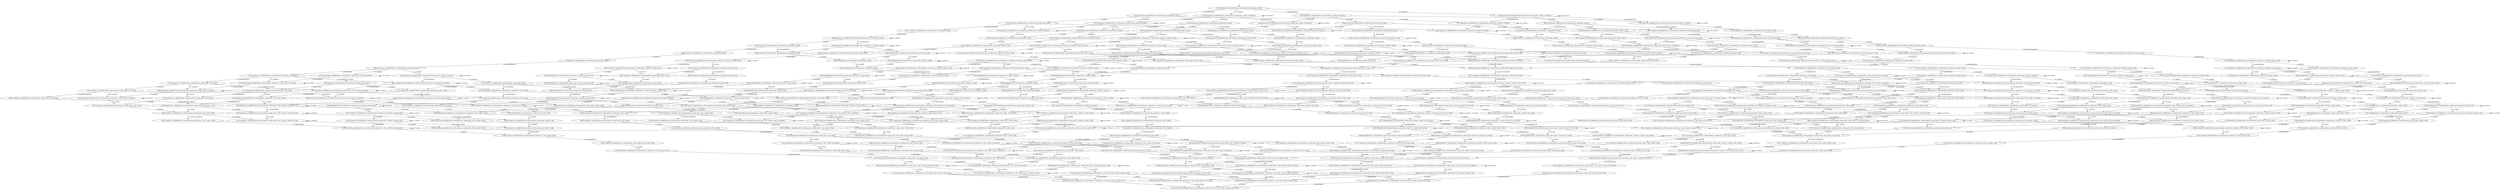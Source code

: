 digraph system {
_12288[label="", shape=none ];
_12288->12288;
20311 [label= "20311 [counter.un, doubleEcriture, ecritureLecture, mutex.used, surete, w.used, w1.fin, w2.fin]"];
17239 [label= "17239 [counter.un, doubleEcriture, ecritureLecture, mutex.used, w.used, w1.fin]"];
19543 [label= "19543 [counter.un, doubleEcriture, ecritureLecture, mutex.used, w.used, w2.fin]"];
16471 [label= "16471 [counter.un, doubleEcriture, ecritureLecture, mutex.used, w.used]"];
3991 [label= "3991 [counter.zero, doubleEcriture, ecritureLecture, mutex.used, r2.fin, surete, w.used, w1.fin, w2.fin]"];
919 [label= "919 [counter.zero, doubleEcriture, ecritureLecture, mutex.used, r2.fin, w.used, w1.fin]"];
3223 [label= "3223 [counter.zero, doubleEcriture, ecritureLecture, mutex.used, r2.fin, w.used, w2.fin]"];
151 [label= "151 [counter.zero, doubleEcriture, ecritureLecture, mutex.used, r2.fin, w.used]"];
20295 [label= "20295 [counter.un, doubleEcriture, ecritureLecture, mutex.used, r2.lecture, w.used, w1.fin, w2.fin]"];
17223 [label= "17223 [counter.un, doubleEcriture, ecritureLecture, mutex.used, r2.lecture, w.used, w1.fin]"];
19527 [label= "19527 [counter.un, doubleEcriture, ecritureLecture, mutex.used, r2.lecture, w.used, w2.fin]"];
16455 [label= "16455 [counter.un, doubleEcriture, ecritureLecture, mutex.used, r2.lecture, w.used]"];
3847 [label= "3847 [counter.zero, doubleEcriture, ecritureLecture, mutex.used, w.used, w1.fin, w2.fin]"];
775 [label= "775 [counter.zero, doubleEcriture, ecritureLecture, mutex.used, w.used, w1.fin]"];
3079 [label= "3079 [counter.zero, doubleEcriture, ecritureLecture, mutex.used, w.used, w2.fin]"];
7 [label= "7 [counter.zero, doubleEcriture, ecritureLecture, mutex.used, w.used]"];
36691 [label= "36691 [doubleEcriture, ecritureLecture, mutex.used, w.used, w1.fin, w2.fin]"];
33619 [label= "33619 [doubleEcriture, ecritureLecture, mutex.used, w.used, w1.fin]"];
35923 [label= "35923 [doubleEcriture, ecritureLecture, mutex.used, w.used, w2.fin]"];
32851 [label= "32851 [doubleEcriture, ecritureLecture, mutex.used, w.used]"];
20371 [label= "20371 [counter.un, doubleEcriture, ecritureLecture, mutex.used, r2.fin, w.used, w1.fin, w2.fin]"];
17299 [label= "17299 [counter.un, doubleEcriture, ecritureLecture, mutex.used, r2.fin, w.used, w1.fin]"];
19603 [label= "19603 [counter.un, doubleEcriture, ecritureLecture, mutex.used, r2.fin, w.used, w2.fin]"];
16531 [label= "16531 [counter.un, doubleEcriture, ecritureLecture, mutex.used, r2.fin, w.used]"];
36675 [label= "36675 [doubleEcriture, ecritureLecture, mutex.used, r2.lecture, w.used, w1.fin, w2.fin]"];
33603 [label= "33603 [doubleEcriture, ecritureLecture, mutex.used, r2.lecture, w.used, w1.fin]"];
35907 [label= "35907 [doubleEcriture, ecritureLecture, mutex.used, r2.lecture, w.used, w2.fin]"];
32835 [label= "32835 [doubleEcriture, ecritureLecture, mutex.used, r2.lecture, w.used]"];
20227 [label= "20227 [counter.un, doubleEcriture, ecritureLecture, mutex.used, w.used, w1.fin, w2.fin]"];
17155 [label= "17155 [counter.un, doubleEcriture, ecritureLecture, mutex.used, w.used, w1.fin]"];
19459 [label= "19459 [counter.un, doubleEcriture, ecritureLecture, mutex.used, w.used, w2.fin]"];
16387 [label= "16387 [counter.un, doubleEcriture, ecritureLecture, mutex.used, w.used]"];
20341 [label= "20341 [counter.un, doubleEcriture, ecritureLecture, mutex.used, surete, w.used, w1.fin, w2.fin]"];
17269 [label= "17269 [counter.un, doubleEcriture, ecritureLecture, mutex.used, w.used, w1.fin]"];
19573 [label= "19573 [counter.un, doubleEcriture, ecritureLecture, mutex.used, w.used, w2.fin]"];
16501 [label= "16501 [counter.un, doubleEcriture, ecritureLecture, mutex.used, w.used]"];
36661 [label= "36661 [doubleEcriture, ecritureLecture, mutex.used, w.used, w1.fin, w2.fin]"];
33589 [label= "33589 [doubleEcriture, ecritureLecture, mutex.used, w.used, w1.fin]"];
35893 [label= "35893 [doubleEcriture, ecritureLecture, mutex.used, w.used, w2.fin]"];
32821 [label= "32821 [doubleEcriture, ecritureLecture, mutex.used, w.used]"];
40789 [label= "40789 [doubleEcriture, ecritureLecture, mutex.free, surete, w.used, w1.fin, w2.fin]"];
37717 [label= "37717 [doubleEcriture, ecritureLecture, mutex.free, w.used, w1.fin]"];
40021 [label= "40021 [doubleEcriture, ecritureLecture, mutex.free, w.used, w2.fin]"];
36949 [label= "36949 [doubleEcriture, ecritureLecture, mutex.free, w.used]"];
24469 [label= "24469 [counter.un, doubleEcriture, ecritureLecture, mutex.free, r2.fin, surete, w.used, w1.fin, w2.fin]"];
21397 [label= "21397 [counter.un, doubleEcriture, ecritureLecture, mutex.free, r2.fin, w.used, w1.fin]"];
23701 [label= "23701 [counter.un, doubleEcriture, ecritureLecture, mutex.free, r2.fin, w.used, w2.fin]"];
20629 [label= "20629 [counter.un, doubleEcriture, ecritureLecture, mutex.free, r2.fin, w.used]"];
20245 [label= "20245 [counter.un, doubleEcriture, ecritureLecture, mutex.used, w.used, w1.fin, w2.fin]"];
17173 [label= "17173 [counter.un, doubleEcriture, ecritureLecture, mutex.used, w.used, w1.fin]"];
19477 [label= "19477 [counter.un, doubleEcriture, ecritureLecture, mutex.used, w.used, w2.fin]"];
16405 [label= "16405 [counter.un, doubleEcriture, ecritureLecture, mutex.used, w.used]"];
36709 [label= "36709 [doubleEcriture, ecritureLecture, mutex.used, surete, w.used, w1.fin, w2.fin]"];
33637 [label= "33637 [doubleEcriture, ecritureLecture, mutex.used, w.used, w1.fin]"];
35941 [label= "35941 [doubleEcriture, ecritureLecture, mutex.used, w.used, w2.fin]"];
32869 [label= "32869 [doubleEcriture, ecritureLecture, mutex.used, w.used]"];
36645 [label= "36645 [doubleEcriture, ecritureLecture, mutex.used, w.used, w1.fin, w2.fin]"];
33573 [label= "33573 [doubleEcriture, ecritureLecture, mutex.used, w.used, w1.fin]"];
35877 [label= "35877 [doubleEcriture, ecritureLecture, mutex.used, w.used, w2.fin]"];
32805 [label= "32805 [doubleEcriture, ecritureLecture, mutex.used, w.used]"];
40773 [label= "40773 [doubleEcriture, ecritureLecture, mutex.free, r2.lecture, w.used, w1.fin, w2.fin]"];
37701 [label= "37701 [doubleEcriture, ecritureLecture, mutex.free, r2.lecture, w.used, w1.fin]"];
40005 [label= "40005 [doubleEcriture, ecritureLecture, mutex.free, r2.lecture, w.used, w2.fin]"];
36933 [label= "36933 [doubleEcriture, ecritureLecture, mutex.free, r2.lecture, w.used]"];
20357 [label= "20357 [counter.un, doubleEcriture, ecritureLecture, mutex.used, surete, w.used, w1.fin, w2.fin]"];
17285 [label= "17285 [counter.un, doubleEcriture, ecritureLecture, mutex.used, w.used, w1.fin]"];
19589 [label= "19589 [counter.un, doubleEcriture, ecritureLecture, mutex.used, w.used, w2.fin]"];
16517 [label= "16517 [counter.un, doubleEcriture, ecritureLecture, mutex.used, w.used]"];
24325 [label= "24325 [counter.un, doubleEcriture, ecritureLecture, mutex.free, w.used, w1.fin, w2.fin]"];
21253 [label= "21253 [counter.un, doubleEcriture, ecritureLecture, mutex.free, w.used, w1.fin]"];
23557 [label= "23557 [counter.un, doubleEcriture, ecritureLecture, mutex.free, w.used, w2.fin]"];
20485 [label= "20485 [counter.un, doubleEcriture, ecritureLecture, mutex.free, w.used]"];
3961 [label= "3961 [counter.zero, doubleEcriture, ecritureLecture, mutex.used, r1.fin, surete, w.used, w1.fin, w2.fin]"];
889 [label= "889 [counter.zero, doubleEcriture, ecritureLecture, mutex.used, r1.fin, w.used, w1.fin]"];
3193 [label= "3193 [counter.zero, doubleEcriture, ecritureLecture, mutex.used, r1.fin, w.used, w2.fin]"];
121 [label= "121 [counter.zero, doubleEcriture, ecritureLecture, mutex.used, r1.fin, w.used]"];
20281 [label= "20281 [counter.un, doubleEcriture, ecritureLecture, mutex.used, r1.fin, w.used, w1.fin, w2.fin]"];
17209 [label= "17209 [counter.un, doubleEcriture, ecritureLecture, mutex.used, r1.fin, w.used, w1.fin]"];
19513 [label= "19513 [counter.un, doubleEcriture, ecritureLecture, mutex.used, r1.fin, w.used, w2.fin]"];
16441 [label= "16441 [counter.un, doubleEcriture, ecritureLecture, mutex.used, r1.fin, w.used]"];
24409 [label= "24409 [counter.un, doubleEcriture, ecritureLecture, mutex.free, r1.fin, surete, w.used, w1.fin, w2.fin]"];
21337 [label= "21337 [counter.un, doubleEcriture, ecritureLecture, mutex.free, r1.fin, w.used, w1.fin]"];
23641 [label= "23641 [counter.un, doubleEcriture, ecritureLecture, mutex.free, r1.fin, w.used, w2.fin]"];
20569 [label= "20569 [counter.un, doubleEcriture, ecritureLecture, mutex.free, r1.fin, w.used]"];
16281 [label= "16281 [counter.zero, doubleEcriture, ecritureLecture, mutex.free, r1.fin, r2.fin, surete, w.free, w1.fin, w2.fin]"];
6041 [label= "6041 [counter.zero, doubleEcriture, ecritureLecture, mutex.free, r1.fin, r2.fin, w.used, w1.fin, w2.ecriture]"];
7065 [label= "7065 [counter.zero, doubleEcriture, ecritureLecture, mutex.free, r1.fin, r2.fin, surete, w.used, w1.fin]"];
13209 [label= "13209 [counter.zero, doubleEcriture, ecritureLecture, mutex.free, r1.fin, r2.fin, w.free, w1.fin]"];
7577 [label= "7577 [counter.zero, doubleEcriture, ecritureLecture, mutex.free, r1.fin, r2.fin, w.used, w1.ecriture, w2.fin]"];
4505 [label= "4505 [counter.zero, doubleEcriture, ecritureLecture, mutex.free, r1.fin, r2.fin, w.used, w1.ecriture]"];
7833 [label= "7833 [counter.zero, doubleEcriture, ecritureLecture, mutex.free, r1.fin, r2.fin, surete, w.used, w2.fin]"];
4761 [label= "4761 [counter.zero, doubleEcriture, ecritureLecture, mutex.free, r1.fin, r2.fin, w.used]"];
15513 [label= "15513 [counter.zero, doubleEcriture, ecritureLecture, mutex.free, r1.fin, r2.fin, w.free, w2.fin]"];
5273 [label= "5273 [counter.zero, doubleEcriture, ecritureLecture, mutex.free, r1.fin, r2.fin, w.used, w2.ecriture]"];
6297 [label= "6297 [counter.zero, doubleEcriture, ecritureLecture, mutex.free, r1.fin, r2.fin, w.used]"];
12441 [label= "12441 [counter.zero, doubleEcriture, ecritureLecture, mutex.free, r1.fin, r2.fin, w.free]"];
12057 [label= "12057 [counter.zero, doubleEcriture, ecritureLecture, mutex.used, r1.fin, w.free, w1.fin, w2.fin]"];
1817 [label= "1817 [counter.zero, doubleEcriture, ecritureLecture, mutex.used, r1.fin, w.used, w1.fin, w2.ecriture]"];
2841 [label= "2841 [counter.zero, doubleEcriture, ecritureLecture, mutex.used, r1.fin, w.used, w1.fin]"];
8985 [label= "8985 [counter.zero, doubleEcriture, ecritureLecture, mutex.used, r1.fin, w.free, w1.fin]"];
3353 [label= "3353 [counter.zero, doubleEcriture, ecritureLecture, mutex.used, r1.fin, w.used, w1.ecriture, w2.fin]"];
281 [label= "281 [counter.zero, doubleEcriture, ecritureLecture, mutex.used, r1.fin, w.used, w1.ecriture]"];
3609 [label= "3609 [counter.zero, doubleEcriture, ecritureLecture, mutex.used, r1.fin, w.used, w2.fin]"];
537 [label= "537 [counter.zero, doubleEcriture, ecritureLecture, mutex.used, r1.fin, w.used]"];
11289 [label= "11289 [counter.zero, doubleEcriture, ecritureLecture, mutex.used, r1.fin, w.free, w2.fin]"];
1049 [label= "1049 [counter.zero, doubleEcriture, ecritureLecture, mutex.used, r1.fin, w.used, w2.ecriture]"];
2073 [label= "2073 [counter.zero, doubleEcriture, ecritureLecture, mutex.used, r1.fin, w.used]"];
8217 [label= "8217 [counter.zero, doubleEcriture, ecritureLecture, mutex.used, r1.fin, w.free]"];
20329 [label= "20329 [counter.un, doubleEcriture, ecritureLecture, mutex.used, r1.fin, surete, w.used, w1.fin, w2.fin]"];
17257 [label= "17257 [counter.un, doubleEcriture, ecritureLecture, mutex.used, r1.fin, w.used, w1.fin]"];
19561 [label= "19561 [counter.un, doubleEcriture, ecritureLecture, mutex.used, r1.fin, w.used, w2.fin]"];
16489 [label= "16489 [counter.un, doubleEcriture, ecritureLecture, mutex.used, r1.fin, w.used]"];
28457 [label= "28457 [counter.un, doubleEcriture, ecritureLecture, mutex.used, r1.fin, w.free, w1.fin, w2.fin]"];
18217 [label= "18217 [counter.un, doubleEcriture, ecritureLecture, mutex.used, r1.fin, w.used, w1.fin, w2.ecriture]"];
19241 [label= "19241 [counter.un, doubleEcriture, ecritureLecture, mutex.used, r1.fin, w.used, w1.fin]"];
25385 [label= "25385 [counter.un, doubleEcriture, ecritureLecture, mutex.used, r1.fin, w.free, w1.fin]"];
19753 [label= "19753 [counter.un, doubleEcriture, ecritureLecture, mutex.used, r1.fin, w.used, w1.ecriture, w2.fin]"];
16681 [label= "16681 [counter.un, doubleEcriture, ecritureLecture, mutex.used, r1.fin, w.used, w1.ecriture]"];
20009 [label= "20009 [counter.un, doubleEcriture, ecritureLecture, mutex.used, r1.fin, w.used, w2.fin]"];
16937 [label= "16937 [counter.un, doubleEcriture, ecritureLecture, mutex.used, r1.fin, w.used]"];
27689 [label= "27689 [counter.un, doubleEcriture, ecritureLecture, mutex.used, r1.fin, w.free, w2.fin]"];
17449 [label= "17449 [counter.un, doubleEcriture, ecritureLecture, mutex.used, r1.fin, w.used, w2.ecriture]"];
18473 [label= "18473 [counter.un, doubleEcriture, ecritureLecture, mutex.used, r1.fin, w.used]"];
24617 [label= "24617 [counter.un, doubleEcriture, ecritureLecture, mutex.used, r1.fin, w.free]"];
24393 [label= "24393 [counter.un, doubleEcriture, ecritureLecture, mutex.free, r1.fin, r2.lecture, w.used, w1.fin, w2.fin]"];
21321 [label= "21321 [counter.un, doubleEcriture, ecritureLecture, mutex.free, r1.fin, r2.lecture, w.used, w1.fin]"];
23625 [label= "23625 [counter.un, doubleEcriture, ecritureLecture, mutex.free, r1.fin, r2.lecture, w.used, w2.fin]"];
20553 [label= "20553 [counter.un, doubleEcriture, ecritureLecture, mutex.free, r1.fin, r2.lecture, w.used]"];
12169 [label= "12169 [counter.zero, doubleEcriture, ecritureLecture, mutex.used, r1.fin, surete, w.free, w1.fin, w2.fin]"];
1929 [label= "1929 [counter.zero, doubleEcriture, ecritureLecture, mutex.used, r1.fin, w.used, w1.fin, w2.ecriture]"];
2953 [label= "2953 [counter.zero, doubleEcriture, ecritureLecture, mutex.used, r1.fin, surete, w.used, w1.fin]"];
9097 [label= "9097 [counter.zero, doubleEcriture, ecritureLecture, mutex.used, r1.fin, w.free, w1.fin]"];
3465 [label= "3465 [counter.zero, doubleEcriture, ecritureLecture, mutex.used, r1.fin, w.used, w1.ecriture, w2.fin]"];
393 [label= "393 [counter.zero, doubleEcriture, ecritureLecture, mutex.used, r1.fin, w.used, w1.ecriture]"];
3721 [label= "3721 [counter.zero, doubleEcriture, ecritureLecture, mutex.used, r1.fin, surete, w.used, w2.fin]"];
649 [label= "649 [counter.zero, doubleEcriture, ecritureLecture, mutex.used, r1.fin, w.used]"];
11401 [label= "11401 [counter.zero, doubleEcriture, ecritureLecture, mutex.used, r1.fin, w.free, w2.fin]"];
1161 [label= "1161 [counter.zero, doubleEcriture, ecritureLecture, mutex.used, r1.fin, w.used, w2.ecriture]"];
2185 [label= "2185 [counter.zero, doubleEcriture, ecritureLecture, mutex.used, r1.fin, w.used]"];
8329 [label= "8329 [counter.zero, doubleEcriture, ecritureLecture, mutex.used, r1.fin, w.free]"];
16137 [label= "16137 [counter.zero, doubleEcriture, ecritureLecture, mutex.free, r1.fin, w.free, w1.fin, w2.fin]"];
5897 [label= "5897 [counter.zero, doubleEcriture, ecritureLecture, mutex.free, r1.fin, w.used, w1.fin, w2.ecriture]"];
6921 [label= "6921 [counter.zero, doubleEcriture, ecritureLecture, mutex.free, r1.fin, w.used, w1.fin]"];
13065 [label= "13065 [counter.zero, doubleEcriture, ecritureLecture, mutex.free, r1.fin, w.free, w1.fin]"];
7433 [label= "7433 [counter.zero, doubleEcriture, ecritureLecture, mutex.free, r1.fin, w.used, w1.ecriture, w2.fin]"];
4361 [label= "4361 [counter.zero, doubleEcriture, ecritureLecture, mutex.free, r1.fin, w.used, w1.ecriture]"];
7689 [label= "7689 [counter.zero, doubleEcriture, ecritureLecture, mutex.free, r1.fin, w.used, w2.fin]"];
4617 [label= "4617 [counter.zero, doubleEcriture, ecritureLecture, mutex.free, r1.fin, w.used]"];
15369 [label= "15369 [counter.zero, doubleEcriture, ecritureLecture, mutex.free, r1.fin, w.free, w2.fin]"];
5129 [label= "5129 [counter.zero, doubleEcriture, ecritureLecture, mutex.free, r1.fin, w.used, w2.ecriture]"];
6153 [label= "6153 [counter.zero, doubleEcriture, ecritureLecture, mutex.free, r1.fin, w.used]"];
12297 [label= "12297 [counter.zero, doubleEcriture, ecritureLecture, mutex.free, r1.fin, w.free]"];
20305 [label= "20305 [counter.un, doubleEcriture, ecritureLecture, mutex.used, w.used, w1.fin, w2.fin]"];
17233 [label= "17233 [counter.un, doubleEcriture, ecritureLecture, mutex.used, w.used, w1.fin]"];
19537 [label= "19537 [counter.un, doubleEcriture, ecritureLecture, mutex.used, w.used, w2.fin]"];
16465 [label= "16465 [counter.un, doubleEcriture, ecritureLecture, mutex.used, w.used]"];
12177 [label= "12177 [counter.zero, doubleEcriture, ecritureLecture, mutex.used, r2.fin, w.free, w1.fin, w2.fin]"];
1937 [label= "1937 [counter.zero, doubleEcriture, ecritureLecture, mutex.used, r2.fin, w.used, w1.fin, w2.ecriture]"];
2961 [label= "2961 [counter.zero, doubleEcriture, ecritureLecture, mutex.used, r2.fin, w.used, w1.fin]"];
9105 [label= "9105 [counter.zero, doubleEcriture, ecritureLecture, mutex.used, r2.fin, w.free, w1.fin]"];
3473 [label= "3473 [counter.zero, doubleEcriture, ecritureLecture, mutex.used, r2.fin, w.used, w1.ecriture, w2.fin]"];
401 [label= "401 [counter.zero, doubleEcriture, ecritureLecture, mutex.used, r2.fin, w.used, w1.ecriture]"];
3729 [label= "3729 [counter.zero, doubleEcriture, ecritureLecture, mutex.used, r2.fin, w.used, w2.fin]"];
657 [label= "657 [counter.zero, doubleEcriture, ecritureLecture, mutex.used, r2.fin, w.used]"];
11409 [label= "11409 [counter.zero, doubleEcriture, ecritureLecture, mutex.used, r2.fin, w.free, w2.fin]"];
1169 [label= "1169 [counter.zero, doubleEcriture, ecritureLecture, mutex.used, r2.fin, w.used, w2.ecriture]"];
2193 [label= "2193 [counter.zero, doubleEcriture, ecritureLecture, mutex.used, r2.fin, w.used]"];
8337 [label= "8337 [counter.zero, doubleEcriture, ecritureLecture, mutex.used, r2.fin, w.free]"];
20289 [label= "20289 [counter.un, doubleEcriture, ecritureLecture, mutex.used, r2.lecture, w.used, w1.fin, w2.fin]"];
17217 [label= "17217 [counter.un, doubleEcriture, ecritureLecture, mutex.used, r2.lecture, w.used, w1.fin]"];
19521 [label= "19521 [counter.un, doubleEcriture, ecritureLecture, mutex.used, r2.lecture, w.used, w2.fin]"];
16449 [label= "16449 [counter.un, doubleEcriture, ecritureLecture, mutex.used, r2.lecture, w.used]"];
12033 [label= "12033 [counter.zero, doubleEcriture, ecritureLecture, mutex.used, w.free, w1.fin, w2.fin]"];
1793 [label= "1793 [counter.zero, doubleEcriture, ecritureLecture, mutex.used, w.used, w1.fin, w2.ecriture]"];
2817 [label= "2817 [counter.zero, doubleEcriture, ecritureLecture, mutex.used, w.used, w1.fin]"];
8961 [label= "8961 [counter.zero, doubleEcriture, ecritureLecture, mutex.used, w.free, w1.fin]"];
3329 [label= "3329 [counter.zero, doubleEcriture, ecritureLecture, mutex.used, w.used, w1.ecriture, w2.fin]"];
257 [label= "257 [counter.zero, doubleEcriture, ecritureLecture, mutex.used, w.used, w1.ecriture]"];
3585 [label= "3585 [counter.zero, doubleEcriture, ecritureLecture, mutex.used, w.used, w2.fin]"];
513 [label= "513 [counter.zero, doubleEcriture, ecritureLecture, mutex.used, w.used]"];
11265 [label= "11265 [counter.zero, doubleEcriture, ecritureLecture, mutex.used, w.free, w2.fin]"];
1025 [label= "1025 [counter.zero, doubleEcriture, ecritureLecture, mutex.used, w.used, w2.ecriture]"];
2049 [label= "2049 [counter.zero, doubleEcriture, ecritureLecture, mutex.used, w.used]"];
8193 [label= "8193 [counter.zero, doubleEcriture, ecritureLecture, mutex.used, w.free]"];
36694 [label= "36694 [doubleEcriture, ecritureLecture, mutex.used, surete, w.used, w1.fin, w2.fin]"];
33622 [label= "33622 [doubleEcriture, ecritureLecture, mutex.used, w.used, w1.fin]"];
35926 [label= "35926 [doubleEcriture, ecritureLecture, mutex.used, w.used, w2.fin]"];
32854 [label= "32854 [doubleEcriture, ecritureLecture, mutex.used, w.used]"];
20374 [label= "20374 [counter.un, doubleEcriture, ecritureLecture, mutex.used, r2.fin, surete, w.used, w1.fin, w2.fin]"];
17302 [label= "17302 [counter.un, doubleEcriture, ecritureLecture, mutex.used, r2.fin, w.used, w1.fin]"];
19606 [label= "19606 [counter.un, doubleEcriture, ecritureLecture, mutex.used, r2.fin, w.used, w2.fin]"];
16534 [label= "16534 [counter.un, doubleEcriture, ecritureLecture, mutex.used, r2.fin, w.used]"];
36678 [label= "36678 [doubleEcriture, ecritureLecture, mutex.used, r2.lecture, w.used, w1.fin, w2.fin]"];
33606 [label= "33606 [doubleEcriture, ecritureLecture, mutex.used, r2.lecture, w.used, w1.fin]"];
35910 [label= "35910 [doubleEcriture, ecritureLecture, mutex.used, r2.lecture, w.used, w2.fin]"];
32838 [label= "32838 [doubleEcriture, ecritureLecture, mutex.used, r2.lecture, w.used]"];
20230 [label= "20230 [counter.un, doubleEcriture, ecritureLecture, mutex.used, w.used, w1.fin, w2.fin]"];
17158 [label= "17158 [counter.un, doubleEcriture, ecritureLecture, mutex.used, w.used, w1.fin]"];
19462 [label= "19462 [counter.un, doubleEcriture, ecritureLecture, mutex.used, w.used, w2.fin]"];
16390 [label= "16390 [counter.un, doubleEcriture, ecritureLecture, mutex.used, w.used]"];
36690 [label= "36690 [doubleEcriture, ecritureLecture, mutex.used, w.used, w1.fin, w2.fin]"];
33618 [label= "33618 [doubleEcriture, ecritureLecture, mutex.used, w.used, w1.fin]"];
35922 [label= "35922 [doubleEcriture, ecritureLecture, mutex.used, w.used, w2.fin]"];
32850 [label= "32850 [doubleEcriture, ecritureLecture, mutex.used, w.used]"];
28562 [label= "28562 [counter.un, doubleEcriture, ecritureLecture, mutex.used, r2.fin, w.free, w1.fin, w2.fin]"];
18322 [label= "18322 [counter.un, doubleEcriture, ecritureLecture, mutex.used, r2.fin, w.used, w1.fin, w2.ecriture]"];
19346 [label= "19346 [counter.un, doubleEcriture, ecritureLecture, mutex.used, r2.fin, w.used, w1.fin]"];
25490 [label= "25490 [counter.un, doubleEcriture, ecritureLecture, mutex.used, r2.fin, w.free, w1.fin]"];
19858 [label= "19858 [counter.un, doubleEcriture, ecritureLecture, mutex.used, r2.fin, w.used, w1.ecriture, w2.fin]"];
16786 [label= "16786 [counter.un, doubleEcriture, ecritureLecture, mutex.used, r2.fin, w.used, w1.ecriture]"];
20114 [label= "20114 [counter.un, doubleEcriture, ecritureLecture, mutex.used, r2.fin, w.used, w2.fin]"];
17042 [label= "17042 [counter.un, doubleEcriture, ecritureLecture, mutex.used, r2.fin, w.used]"];
27794 [label= "27794 [counter.un, doubleEcriture, ecritureLecture, mutex.used, r2.fin, w.free, w2.fin]"];
17554 [label= "17554 [counter.un, doubleEcriture, ecritureLecture, mutex.used, r2.fin, w.used, w2.ecriture]"];
18578 [label= "18578 [counter.un, doubleEcriture, ecritureLecture, mutex.used, r2.fin, w.used]"];
24722 [label= "24722 [counter.un, doubleEcriture, ecritureLecture, mutex.used, r2.fin, w.free]"];
36674 [label= "36674 [doubleEcriture, ecritureLecture, mutex.used, r2.lecture, w.used, w1.fin, w2.fin]"];
33602 [label= "33602 [doubleEcriture, ecritureLecture, mutex.used, r2.lecture, w.used, w1.fin]"];
35906 [label= "35906 [doubleEcriture, ecritureLecture, mutex.used, r2.lecture, w.used, w2.fin]"];
32834 [label= "32834 [doubleEcriture, ecritureLecture, mutex.used, r2.lecture, w.used]"];
28418 [label= "28418 [counter.un, doubleEcriture, ecritureLecture, mutex.used, w.free, w1.fin, w2.fin]"];
18178 [label= "18178 [counter.un, doubleEcriture, ecritureLecture, mutex.used, w.used, w1.fin, w2.ecriture]"];
19202 [label= "19202 [counter.un, doubleEcriture, ecritureLecture, mutex.used, w.used, w1.fin]"];
25346 [label= "25346 [counter.un, doubleEcriture, ecritureLecture, mutex.used, w.free, w1.fin]"];
19714 [label= "19714 [counter.un, doubleEcriture, ecritureLecture, mutex.used, w.used, w1.ecriture, w2.fin]"];
16642 [label= "16642 [counter.un, doubleEcriture, ecritureLecture, mutex.used, w.used, w1.ecriture]"];
19970 [label= "19970 [counter.un, doubleEcriture, ecritureLecture, mutex.used, w.used, w2.fin]"];
16898 [label= "16898 [counter.un, doubleEcriture, ecritureLecture, mutex.used, w.used]"];
27650 [label= "27650 [counter.un, doubleEcriture, ecritureLecture, mutex.used, w.free, w2.fin]"];
17410 [label= "17410 [counter.un, doubleEcriture, ecritureLecture, mutex.used, w.used, w2.ecriture]"];
18434 [label= "18434 [counter.un, doubleEcriture, ecritureLecture, mutex.used, w.used]"];
24578 [label= "24578 [counter.un, doubleEcriture, ecritureLecture, mutex.used, w.free]"];
20340 [label= "20340 [counter.un, doubleEcriture, ecritureLecture, mutex.used, r1.lecture, w.used, w1.fin, w2.fin]"];
17268 [label= "17268 [counter.un, doubleEcriture, ecritureLecture, mutex.used, r1.lecture, w.used, w1.fin]"];
19572 [label= "19572 [counter.un, doubleEcriture, ecritureLecture, mutex.used, r1.lecture, w.used, w2.fin]"];
16500 [label= "16500 [counter.un, doubleEcriture, ecritureLecture, mutex.used, r1.lecture, w.used]"];
36660 [label= "36660 [doubleEcriture, ecritureLecture, mutex.used, r1.lecture, w.used, w1.fin, w2.fin]"];
33588 [label= "33588 [doubleEcriture, ecritureLecture, mutex.used, r1.lecture, w.used, w1.fin]"];
35892 [label= "35892 [doubleEcriture, ecritureLecture, mutex.used, r1.lecture, w.used, w2.fin]"];
32820 [label= "32820 [doubleEcriture, ecritureLecture, mutex.used, r1.lecture, w.used]"];
40788 [label= "40788 [doubleEcriture, ecritureLecture, mutex.free, r1.lecture, w.used, w1.fin, w2.fin]"];
37716 [label= "37716 [doubleEcriture, ecritureLecture, mutex.free, r1.lecture, w.used, w1.fin]"];
40020 [label= "40020 [doubleEcriture, ecritureLecture, mutex.free, r1.lecture, w.used, w2.fin]"];
36948 [label= "36948 [doubleEcriture, ecritureLecture, mutex.free, r1.lecture, w.used]"];
24468 [label= "24468 [counter.un, doubleEcriture, ecritureLecture, mutex.free, r1.lecture, r2.fin, w.used, w1.fin, w2.fin]"];
21396 [label= "21396 [counter.un, doubleEcriture, ecritureLecture, mutex.free, r1.lecture, r2.fin, w.used, w1.fin]"];
23700 [label= "23700 [counter.un, doubleEcriture, ecritureLecture, mutex.free, r1.lecture, r2.fin, w.used, w2.fin]"];
20628 [label= "20628 [counter.un, doubleEcriture, ecritureLecture, mutex.free, r1.lecture, r2.fin, w.used]"];
20244 [label= "20244 [counter.un, doubleEcriture, ecritureLecture, mutex.used, r1.lecture, w.used, w1.fin, w2.fin]"];
17172 [label= "17172 [counter.un, doubleEcriture, ecritureLecture, mutex.used, r1.lecture, w.used, w1.fin]"];
19476 [label= "19476 [counter.un, doubleEcriture, ecritureLecture, mutex.used, r1.lecture, w.used, w2.fin]"];
16404 [label= "16404 [counter.un, doubleEcriture, ecritureLecture, mutex.used, r1.lecture, w.used]"];
36644 [label= "36644 [doubleEcriture, ecritureLecture, mutex.used, r1.lecture, w.used, w1.fin, w2.fin]"];
36708 [label= "36708 [doubleEcriture, ecritureLecture, mutex.used, r1.lecture, w.used, w1.fin, w2.fin]"];
33572 [label= "33572 [doubleEcriture, ecritureLecture, mutex.used, r1.lecture, w.used, w1.fin]"];
33636 [label= "33636 [doubleEcriture, ecritureLecture, mutex.used, r1.lecture, w.used, w1.fin]"];
35876 [label= "35876 [doubleEcriture, ecritureLecture, mutex.used, r1.lecture, w.used, w2.fin]"];
35940 [label= "35940 [doubleEcriture, ecritureLecture, mutex.used, r1.lecture, w.used, w2.fin]"];
32804 [label= "32804 [doubleEcriture, ecritureLecture, mutex.used, r1.lecture, w.used]"];
32868 [label= "32868 [doubleEcriture, ecritureLecture, mutex.used, r1.lecture, w.used]"];
40772 [label= "40772 [doubleEcriture, ecritureLecture, mutex.free, r1.lecture, r2.lecture, w.used, w1.fin, w2.fin]"];
37700 [label= "37700 [doubleEcriture, ecritureLecture, mutex.free, r1.lecture, r2.lecture, w.used, w1.fin]"];
40004 [label= "40004 [doubleEcriture, ecritureLecture, mutex.free, r1.lecture, r2.lecture, w.used, w2.fin]"];
36932 [label= "36932 [doubleEcriture, ecritureLecture, mutex.free, r1.lecture, r2.lecture, w.used]"];
20356 [label= "20356 [counter.un, doubleEcriture, ecritureLecture, mutex.used, r1.lecture, w.used, w1.fin, w2.fin]"];
17284 [label= "17284 [counter.un, doubleEcriture, ecritureLecture, mutex.used, r1.lecture, w.used, w1.fin]"];
19588 [label= "19588 [counter.un, doubleEcriture, ecritureLecture, mutex.used, r1.lecture, w.used, w2.fin]"];
16516 [label= "16516 [counter.un, doubleEcriture, ecritureLecture, mutex.used, r1.lecture, w.used]"];
24324 [label= "24324 [counter.un, doubleEcriture, ecritureLecture, mutex.free, r1.lecture, w.used, w1.fin, w2.fin]"];
21252 [label= "21252 [counter.un, doubleEcriture, ecritureLecture, mutex.free, r1.lecture, w.used, w1.fin]"];
23556 [label= "23556 [counter.un, doubleEcriture, ecritureLecture, mutex.free, r1.lecture, w.used, w2.fin]"];
20484 [label= "20484 [counter.un, doubleEcriture, ecritureLecture, mutex.free, r1.lecture, w.used]"];
20312 [label= "20312 [counter.un, doubleEcriture, ecritureLecture, mutex.used, surete, w.used, w1.fin, w2.fin]"];
17240 [label= "17240 [counter.un, doubleEcriture, ecritureLecture, mutex.used, w.used, w1.fin]"];
19544 [label= "19544 [counter.un, doubleEcriture, ecritureLecture, mutex.used, w.used, w2.fin]"];
16472 [label= "16472 [counter.un, doubleEcriture, ecritureLecture, mutex.used, w.used]"];
12184 [label= "12184 [counter.zero, doubleEcriture, ecritureLecture, mutex.used, r2.fin, surete, w.free, w1.fin, w2.fin]"];
1944 [label= "1944 [counter.zero, doubleEcriture, ecritureLecture, mutex.used, r2.fin, w.used, w1.fin, w2.ecriture]"];
2968 [label= "2968 [counter.zero, doubleEcriture, ecritureLecture, mutex.used, r2.fin, surete, w.used, w1.fin]"];
9112 [label= "9112 [counter.zero, doubleEcriture, ecritureLecture, mutex.used, r2.fin, w.free, w1.fin]"];
3480 [label= "3480 [counter.zero, doubleEcriture, ecritureLecture, mutex.used, r2.fin, w.used, w1.ecriture, w2.fin]"];
408 [label= "408 [counter.zero, doubleEcriture, ecritureLecture, mutex.used, r2.fin, w.used, w1.ecriture]"];
3736 [label= "3736 [counter.zero, doubleEcriture, ecritureLecture, mutex.used, r2.fin, surete, w.used, w2.fin]"];
664 [label= "664 [counter.zero, doubleEcriture, ecritureLecture, mutex.used, r2.fin, w.used]"];
11416 [label= "11416 [counter.zero, doubleEcriture, ecritureLecture, mutex.used, r2.fin, w.free, w2.fin]"];
1176 [label= "1176 [counter.zero, doubleEcriture, ecritureLecture, mutex.used, r2.fin, w.used, w2.ecriture]"];
2200 [label= "2200 [counter.zero, doubleEcriture, ecritureLecture, mutex.used, r2.fin, w.used]"];
8344 [label= "8344 [counter.zero, doubleEcriture, ecritureLecture, mutex.used, r2.fin, w.free]"];
20296 [label= "20296 [counter.un, doubleEcriture, ecritureLecture, mutex.used, r2.lecture, w.used, w1.fin, w2.fin]"];
17224 [label= "17224 [counter.un, doubleEcriture, ecritureLecture, mutex.used, r2.lecture, w.used, w1.fin]"];
19528 [label= "19528 [counter.un, doubleEcriture, ecritureLecture, mutex.used, r2.lecture, w.used, w2.fin]"];
16456 [label= "16456 [counter.un, doubleEcriture, ecritureLecture, mutex.used, r2.lecture, w.used]"];
12040 [label= "12040 [counter.zero, doubleEcriture, ecritureLecture, mutex.used, w.free, w1.fin, w2.fin]"];
1800 [label= "1800 [counter.zero, doubleEcriture, ecritureLecture, mutex.used, w.used, w1.fin, w2.ecriture]"];
2824 [label= "2824 [counter.zero, doubleEcriture, ecritureLecture, mutex.used, w.used, w1.fin]"];
8968 [label= "8968 [counter.zero, doubleEcriture, ecritureLecture, mutex.used, w.free, w1.fin]"];
3336 [label= "3336 [counter.zero, doubleEcriture, ecritureLecture, mutex.used, w.used, w1.ecriture, w2.fin]"];
264 [label= "264 [counter.zero, doubleEcriture, ecritureLecture, mutex.used, w.used, w1.ecriture]"];
3592 [label= "3592 [counter.zero, doubleEcriture, ecritureLecture, mutex.used, w.used, w2.fin]"];
520 [label= "520 [counter.zero, doubleEcriture, ecritureLecture, mutex.used, w.used]"];
11272 [label= "11272 [counter.zero, doubleEcriture, ecritureLecture, mutex.used, w.free, w2.fin]"];
1032 [label= "1032 [counter.zero, doubleEcriture, ecritureLecture, mutex.used, w.used, w2.ecriture]"];
2056 [label= "2056 [counter.zero, doubleEcriture, ecritureLecture, mutex.used, w.used]"];
8200 [label= "8200 [counter.zero, doubleEcriture, ecritureLecture, mutex.used, w.free]"];
3952 [label= "3952 [counter.zero, doubleEcriture, ecritureLecture, mutex.used, w.used, w1.fin, w2.fin]"];
880 [label= "880 [counter.zero, doubleEcriture, ecritureLecture, mutex.used, w.used, w1.fin]"];
3184 [label= "3184 [counter.zero, doubleEcriture, ecritureLecture, mutex.used, w.used, w2.fin]"];
112 [label= "112 [counter.zero, doubleEcriture, ecritureLecture, mutex.used, w.used]"];
20272 [label= "20272 [counter.un, doubleEcriture, ecritureLecture, mutex.used, w.used, w1.fin, w2.fin]"];
17200 [label= "17200 [counter.un, doubleEcriture, ecritureLecture, mutex.used, w.used, w1.fin]"];
19504 [label= "19504 [counter.un, doubleEcriture, ecritureLecture, mutex.used, w.used, w2.fin]"];
16432 [label= "16432 [counter.un, doubleEcriture, ecritureLecture, mutex.used, w.used]"];
24400 [label= "24400 [counter.un, doubleEcriture, ecritureLecture, mutex.free, w.used, w1.fin, w2.fin]"];
21328 [label= "21328 [counter.un, doubleEcriture, ecritureLecture, mutex.free, w.used, w1.fin]"];
23632 [label= "23632 [counter.un, doubleEcriture, ecritureLecture, mutex.free, w.used, w2.fin]"];
20560 [label= "20560 [counter.un, doubleEcriture, ecritureLecture, mutex.free, w.used]"];
16272 [label= "16272 [counter.zero, doubleEcriture, ecritureLecture, mutex.free, r2.fin, w.free, w1.fin, w2.fin]"];
6032 [label= "6032 [counter.zero, doubleEcriture, ecritureLecture, mutex.free, r2.fin, w.used, w1.fin, w2.ecriture]"];
7056 [label= "7056 [counter.zero, doubleEcriture, ecritureLecture, mutex.free, r2.fin, w.used, w1.fin]"];
13200 [label= "13200 [counter.zero, doubleEcriture, ecritureLecture, mutex.free, r2.fin, w.free, w1.fin]"];
7568 [label= "7568 [counter.zero, doubleEcriture, ecritureLecture, mutex.free, r2.fin, w.used, w1.ecriture, w2.fin]"];
4496 [label= "4496 [counter.zero, doubleEcriture, ecritureLecture, mutex.free, r2.fin, w.used, w1.ecriture]"];
7824 [label= "7824 [counter.zero, doubleEcriture, ecritureLecture, mutex.free, r2.fin, w.used, w2.fin]"];
4752 [label= "4752 [counter.zero, doubleEcriture, ecritureLecture, mutex.free, r2.fin, w.used]"];
15504 [label= "15504 [counter.zero, doubleEcriture, ecritureLecture, mutex.free, r2.fin, w.free, w2.fin]"];
5264 [label= "5264 [counter.zero, doubleEcriture, ecritureLecture, mutex.free, r2.fin, w.used, w2.ecriture]"];
6288 [label= "6288 [counter.zero, doubleEcriture, ecritureLecture, mutex.free, r2.fin, w.used]"];
12432 [label= "12432 [counter.zero, doubleEcriture, ecritureLecture, mutex.free, r2.fin, w.free]"];
12048 [label= "12048 [counter.zero, doubleEcriture, ecritureLecture, mutex.used, w.free, w1.fin, w2.fin]"];
1808 [label= "1808 [counter.zero, doubleEcriture, ecritureLecture, mutex.used, w.used, w1.fin, w2.ecriture]"];
2832 [label= "2832 [counter.zero, doubleEcriture, ecritureLecture, mutex.used, w.used, w1.fin]"];
8976 [label= "8976 [counter.zero, doubleEcriture, ecritureLecture, mutex.used, w.free, w1.fin]"];
3344 [label= "3344 [counter.zero, doubleEcriture, ecritureLecture, mutex.used, w.used, w1.ecriture, w2.fin]"];
272 [label= "272 [counter.zero, doubleEcriture, ecritureLecture, mutex.used, w.used, w1.ecriture]"];
3600 [label= "3600 [counter.zero, doubleEcriture, ecritureLecture, mutex.used, w.used, w2.fin]"];
528 [label= "528 [counter.zero, doubleEcriture, ecritureLecture, mutex.used, w.used]"];
11280 [label= "11280 [counter.zero, doubleEcriture, ecritureLecture, mutex.used, w.free, w2.fin]"];
1040 [label= "1040 [counter.zero, doubleEcriture, ecritureLecture, mutex.used, w.used, w2.ecriture]"];
2064 [label= "2064 [counter.zero, doubleEcriture, ecritureLecture, mutex.used, w.used]"];
8208 [label= "8208 [counter.zero, doubleEcriture, ecritureLecture, mutex.used, w.free]"];
20320 [label= "20320 [counter.un, doubleEcriture, ecritureLecture, mutex.used, w.used, w1.fin, w2.fin]"];
17248 [label= "17248 [counter.un, doubleEcriture, ecritureLecture, mutex.used, w.used, w1.fin]"];
19552 [label= "19552 [counter.un, doubleEcriture, ecritureLecture, mutex.used, w.used, w2.fin]"];
16480 [label= "16480 [counter.un, doubleEcriture, ecritureLecture, mutex.used, w.used]"];
28448 [label= "28448 [counter.un, doubleEcriture, ecritureLecture, mutex.used, w.free, w1.fin, w2.fin]"];
18208 [label= "18208 [counter.un, doubleEcriture, ecritureLecture, mutex.used, w.used, w1.fin, w2.ecriture]"];
19232 [label= "19232 [counter.un, doubleEcriture, ecritureLecture, mutex.used, w.used, w1.fin]"];
25376 [label= "25376 [counter.un, doubleEcriture, ecritureLecture, mutex.used, w.free, w1.fin]"];
19744 [label= "19744 [counter.un, doubleEcriture, ecritureLecture, mutex.used, w.used, w1.ecriture, w2.fin]"];
16672 [label= "16672 [counter.un, doubleEcriture, ecritureLecture, mutex.used, w.used, w1.ecriture]"];
20000 [label= "20000 [counter.un, doubleEcriture, ecritureLecture, mutex.used, w.used, w2.fin]"];
16928 [label= "16928 [counter.un, doubleEcriture, ecritureLecture, mutex.used, w.used]"];
27680 [label= "27680 [counter.un, doubleEcriture, ecritureLecture, mutex.used, w.free, w2.fin]"];
17440 [label= "17440 [counter.un, doubleEcriture, ecritureLecture, mutex.used, w.used, w2.ecriture]"];
18464 [label= "18464 [counter.un, doubleEcriture, ecritureLecture, mutex.used, w.used]"];
24608 [label= "24608 [counter.un, doubleEcriture, ecritureLecture, mutex.used, w.free]"];
24384 [label= "24384 [counter.un, doubleEcriture, ecritureLecture, mutex.free, r2.lecture, w.used, w1.fin, w2.fin]"];
21312 [label= "21312 [counter.un, doubleEcriture, ecritureLecture, mutex.free, r2.lecture, w.used, w1.fin]"];
23616 [label= "23616 [counter.un, doubleEcriture, ecritureLecture, mutex.free, r2.lecture, w.used, w2.fin]"];
20544 [label= "20544 [counter.un, doubleEcriture, ecritureLecture, mutex.free, r2.lecture, w.used]"];
12160 [label= "12160 [counter.zero, doubleEcriture, ecritureLecture, mutex.used, w.free, w1.fin, w2.fin]"];
1920 [label= "1920 [counter.zero, doubleEcriture, ecritureLecture, mutex.used, w.used, w1.fin, w2.ecriture]"];
2944 [label= "2944 [counter.zero, doubleEcriture, ecritureLecture, mutex.used, w.used, w1.fin]"];
9088 [label= "9088 [counter.zero, doubleEcriture, ecritureLecture, mutex.used, w.free, w1.fin]"];
3456 [label= "3456 [counter.zero, doubleEcriture, ecritureLecture, mutex.used, w.used, w1.ecriture, w2.fin]"];
384 [label= "384 [counter.zero, doubleEcriture, ecritureLecture, mutex.used, w.used, w1.ecriture]"];
3712 [label= "3712 [counter.zero, doubleEcriture, ecritureLecture, mutex.used, w.used, w2.fin]"];
640 [label= "640 [counter.zero, doubleEcriture, ecritureLecture, mutex.used, w.used]"];
11392 [label= "11392 [counter.zero, doubleEcriture, ecritureLecture, mutex.used, w.free, w2.fin]"];
1152 [label= "1152 [counter.zero, doubleEcriture, ecritureLecture, mutex.used, w.used, w2.ecriture]"];
2176 [label= "2176 [counter.zero, doubleEcriture, ecritureLecture, mutex.used, w.used]"];
8320 [label= "8320 [counter.zero, doubleEcriture, ecritureLecture, mutex.used, w.free]"];
16128 [label= "16128 [counter.zero, doubleEcriture, ecritureLecture, mutex.free, w.free, w1.fin, w2.fin]"];
5888 [label= "5888 [counter.zero, doubleEcriture, ecritureLecture, mutex.free, w.used, w1.fin, w2.ecriture]"];
6912 [label= "6912 [counter.zero, doubleEcriture, ecritureLecture, mutex.free, w.used, w1.fin]"];
13056 [label= "13056 [counter.zero, doubleEcriture, ecritureLecture, mutex.free, w.free, w1.fin]"];
7424 [label= "7424 [counter.zero, doubleEcriture, ecritureLecture, mutex.free, w.used, w1.ecriture, w2.fin]"];
4352 [label= "4352 [counter.zero, doubleEcriture, ecritureLecture, mutex.free, w.used, w1.ecriture]"];
7680 [label= "7680 [counter.zero, doubleEcriture, ecritureLecture, mutex.free, w.used, w2.fin]"];
4608 [label= "4608 [counter.zero, doubleEcriture, ecritureLecture, mutex.free, w.used]"];
15360 [label= "15360 [counter.zero, doubleEcriture, ecritureLecture, mutex.free, w.free, w2.fin]"];
5120 [label= "5120 [counter.zero, doubleEcriture, ecritureLecture, mutex.free, w.used, w2.ecriture]"];
6144 [label= "6144 [counter.zero, doubleEcriture, ecritureLecture, mutex.free, w.used]"];
12288 [label= "12288 [counter.zero, doubleEcriture, ecritureLecture, mutex.free, w.free]"];
20295->20295 [label= "r2_lecture"];
20295->20311 [label= "r2_lecture"];
17223->17223 [label= "r2_lecture"];
17223->17239 [label= "r2_lecture"];
19527->19527 [label= "r2_lecture"];
19527->19543 [label= "r2_lecture"];
16455->16455 [label= "r2_lecture"];
16455->16471 [label= "r2_lecture"];
36675->36675 [label= "r2_lecture"];
36675->36691 [label= "r2_lecture"];
33603->33603 [label= "r2_lecture"];
33603->33619 [label= "r2_lecture"];
35907->35907 [label= "r2_lecture"];
35907->35923 [label= "r2_lecture"];
32835->32835 [label= "r2_lecture"];
32835->32851 [label= "r2_lecture"];
20341->20357 [label= "r2_countdiff0"];
17269->17285 [label= "r2_countdiff0"];
19573->19589 [label= "r2_countdiff0"];
16501->16517 [label= "r2_countdiff0"];
36661->40773 [label= "r2_libererMutex"];
33589->37701 [label= "r2_libererMutex"];
35893->40005 [label= "r2_libererMutex"];
32821->36933 [label= "r2_libererMutex"];
40789->36709 [label= "r2_verouillerMutex"];
37717->33637 [label= "r2_verouillerMutex"];
40021->35941 [label= "r2_verouillerMutex"];
36949->32869 [label= "r2_verouillerMutex"];
20245->36645 [label= "r2_countp1"];
17173->33573 [label= "r2_countp1"];
19477->35877 [label= "r2_countp1"];
16405->32805 [label= "r2_countp1"];
36709->20341 [label= "r2_countm1"];
33637->17269 [label= "r2_countm1"];
35941->19573 [label= "r2_countm1"];
32869->16501 [label= "r2_countm1"];
36645->36661 [label= "r2_countdiff1"];
33573->33589 [label= "r2_countdiff1"];
35877->35893 [label= "r2_countdiff1"];
32805->32821 [label= "r2_countdiff1"];
40773->40789 [label= "r2_lecture"];
37701->37717 [label= "r2_lecture"];
40005->40021 [label= "r2_lecture"];
36933->36949 [label= "r2_lecture"];
20357->24469 [label= "r2_libererMutex"];
17285->21397 [label= "r2_libererMutex"];
19589->23701 [label= "r2_libererMutex"];
16517->20629 [label= "r2_libererMutex"];
24325->20245 [label= "r2_verouillerMutex"];
21253->17173 [label= "r2_verouillerMutex"];
23557->19477 [label= "r2_verouillerMutex"];
20485->16405 [label= "r2_verouillerMutex"];
40773->40773 [label= "r2_lecture"];
37701->37701 [label= "r2_lecture"];
40005->40005 [label= "r2_lecture"];
36933->36933 [label= "r2_lecture"];
6041->6041 [label= "w2_ecriture"];
6041->7065 [label= "w2_ecriture"];
7065->16281 [label= "w2_liberer"];
13209->6041 [label= "w2_verouiller"];
7577->7577 [label= "w1_ecriture"];
4505->4505 [label= "w1_ecriture"];
7577->7833 [label= "w1_ecriture"];
4505->4761 [label= "w1_ecriture"];
7833->16281 [label= "w1_liberer"];
4761->13209 [label= "w1_liberer"];
15513->7577 [label= "w1_verouiller"];
12441->4505 [label= "w1_verouiller"];
5273->5273 [label= "w2_ecriture"];
5273->6297 [label= "w2_ecriture"];
6297->15513 [label= "w2_liberer"];
12441->5273 [label= "w2_verouiller"];
1817->1817 [label= "w2_ecriture"];
1817->2841 [label= "w2_ecriture"];
2841->12057 [label= "w2_liberer"];
8985->1817 [label= "w2_verouiller"];
3353->3353 [label= "w1_ecriture"];
281->281 [label= "w1_ecriture"];
3353->3609 [label= "w1_ecriture"];
281->537 [label= "w1_ecriture"];
3609->12057 [label= "w1_liberer"];
537->8985 [label= "w1_liberer"];
11289->3353 [label= "w1_verouiller"];
8217->281 [label= "w1_verouiller"];
1049->1049 [label= "w2_ecriture"];
1049->2073 [label= "w2_ecriture"];
2073->11289 [label= "w2_liberer"];
8217->1049 [label= "w2_verouiller"];
3961->12169 [label= "r2_countv0LibererW"];
889->9097 [label= "r2_countv0LibererW"];
3193->11401 [label= "r2_countv0LibererW"];
121->8329 [label= "r2_countv0LibererW"];
20281->24393 [label= "r2_libererMutex"];
17209->21321 [label= "r2_libererMutex"];
19513->23625 [label= "r2_libererMutex"];
16441->20553 [label= "r2_libererMutex"];
24409->20329 [label= "r2_verouillerMutex"];
21337->17257 [label= "r2_verouillerMutex"];
23641->19561 [label= "r2_verouillerMutex"];
20569->16489 [label= "r2_verouillerMutex"];
12057->28457 [label= "r2_countp1"];
1817->18217 [label= "r2_countp1"];
2841->19241 [label= "r2_countp1"];
8985->25385 [label= "r2_countp1"];
3353->19753 [label= "r2_countp1"];
281->16681 [label= "r2_countp1"];
3609->20009 [label= "r2_countp1"];
537->16937 [label= "r2_countp1"];
11289->27689 [label= "r2_countp1"];
1049->17449 [label= "r2_countp1"];
2073->18473 [label= "r2_countp1"];
8217->24617 [label= "r2_countp1"];
20329->3961 [label= "r2_countm1"];
17257->889 [label= "r2_countm1"];
19561->3193 [label= "r2_countm1"];
16489->121 [label= "r2_countm1"];
28457->20281 [label= "r2_countV1verouillerW"];
25385->17209 [label= "r2_countV1verouillerW"];
27689->19513 [label= "r2_countV1verouillerW"];
24617->16441 [label= "r2_countV1verouillerW"];
24393->24409 [label= "r2_lecture"];
21321->21337 [label= "r2_lecture"];
23625->23641 [label= "r2_lecture"];
20553->20569 [label= "r2_lecture"];
12169->16281 [label= "r2_libererMutex"];
1929->6041 [label= "r2_libererMutex"];
2953->7065 [label= "r2_libererMutex"];
9097->13209 [label= "r2_libererMutex"];
3465->7577 [label= "r2_libererMutex"];
393->4505 [label= "r2_libererMutex"];
3721->7833 [label= "r2_libererMutex"];
649->4761 [label= "r2_libererMutex"];
11401->15513 [label= "r2_libererMutex"];
1161->5273 [label= "r2_libererMutex"];
2185->6297 [label= "r2_libererMutex"];
8329->12441 [label= "r2_libererMutex"];
16137->12057 [label= "r2_verouillerMutex"];
5897->1817 [label= "r2_verouillerMutex"];
6921->2841 [label= "r2_verouillerMutex"];
13065->8985 [label= "r2_verouillerMutex"];
7433->3353 [label= "r2_verouillerMutex"];
4361->281 [label= "r2_verouillerMutex"];
7689->3609 [label= "r2_verouillerMutex"];
4617->537 [label= "r2_verouillerMutex"];
15369->11289 [label= "r2_verouillerMutex"];
5129->1049 [label= "r2_verouillerMutex"];
6153->2073 [label= "r2_verouillerMutex"];
12297->8217 [label= "r2_verouillerMutex"];
18217->18217 [label= "w2_ecriture"];
18217->19241 [label= "w2_ecriture"];
19241->28457 [label= "w2_liberer"];
25385->18217 [label= "w2_verouiller"];
19753->19753 [label= "w1_ecriture"];
16681->16681 [label= "w1_ecriture"];
19753->20009 [label= "w1_ecriture"];
16681->16937 [label= "w1_ecriture"];
20009->28457 [label= "w1_liberer"];
16937->25385 [label= "w1_liberer"];
27689->19753 [label= "w1_verouiller"];
24617->16681 [label= "w1_verouiller"];
17449->17449 [label= "w2_ecriture"];
17449->18473 [label= "w2_ecriture"];
18473->27689 [label= "w2_liberer"];
24617->17449 [label= "w2_verouiller"];
24393->24393 [label= "r2_lecture"];
21321->21321 [label= "r2_lecture"];
23625->23625 [label= "r2_lecture"];
20553->20553 [label= "r2_lecture"];
1929->1929 [label= "w2_ecriture"];
1929->2953 [label= "w2_ecriture"];
2953->12169 [label= "w2_liberer"];
9097->1929 [label= "w2_verouiller"];
3465->3465 [label= "w1_ecriture"];
393->393 [label= "w1_ecriture"];
3465->3721 [label= "w1_ecriture"];
393->649 [label= "w1_ecriture"];
3721->12169 [label= "w1_liberer"];
649->9097 [label= "w1_liberer"];
11401->3465 [label= "w1_verouiller"];
8329->393 [label= "w1_verouiller"];
1161->1161 [label= "w2_ecriture"];
1161->2185 [label= "w2_ecriture"];
2185->11401 [label= "w2_liberer"];
8329->1161 [label= "w2_verouiller"];
5897->5897 [label= "w2_ecriture"];
5897->6921 [label= "w2_ecriture"];
6921->16137 [label= "w2_liberer"];
13065->5897 [label= "w2_verouiller"];
7433->7433 [label= "w1_ecriture"];
4361->4361 [label= "w1_ecriture"];
7433->7689 [label= "w1_ecriture"];
4361->4617 [label= "w1_ecriture"];
7689->16137 [label= "w1_liberer"];
4617->13065 [label= "w1_liberer"];
15369->7433 [label= "w1_verouiller"];
12297->4361 [label= "w1_verouiller"];
5129->5129 [label= "w2_ecriture"];
5129->6153 [label= "w2_ecriture"];
6153->15369 [label= "w2_liberer"];
12297->5129 [label= "w2_verouiller"];
1937->1937 [label= "w2_ecriture"];
1937->2961 [label= "w2_ecriture"];
2961->12177 [label= "w2_liberer"];
9105->1937 [label= "w2_verouiller"];
3473->3473 [label= "w1_ecriture"];
401->401 [label= "w1_ecriture"];
3473->3729 [label= "w1_ecriture"];
401->657 [label= "w1_ecriture"];
3729->12177 [label= "w1_liberer"];
657->9105 [label= "w1_liberer"];
11409->3473 [label= "w1_verouiller"];
8337->401 [label= "w1_verouiller"];
1169->1169 [label= "w2_ecriture"];
1169->2193 [label= "w2_ecriture"];
2193->11409 [label= "w2_liberer"];
8337->1169 [label= "w2_verouiller"];
20289->20305 [label= "r2_lecture"];
17217->17233 [label= "r2_lecture"];
19521->19537 [label= "r2_lecture"];
16449->16465 [label= "r2_lecture"];
20289->20289 [label= "r2_lecture"];
17217->17217 [label= "r2_lecture"];
19521->19521 [label= "r2_lecture"];
16449->16449 [label= "r2_lecture"];
1793->1793 [label= "w2_ecriture"];
1793->2817 [label= "w2_ecriture"];
2817->12033 [label= "w2_liberer"];
8961->1793 [label= "w2_verouiller"];
3329->3329 [label= "w1_ecriture"];
257->257 [label= "w1_ecriture"];
3329->3585 [label= "w1_ecriture"];
257->513 [label= "w1_ecriture"];
3585->12033 [label= "w1_liberer"];
513->8961 [label= "w1_liberer"];
11265->3329 [label= "w1_verouiller"];
8193->257 [label= "w1_verouiller"];
1025->1025 [label= "w2_ecriture"];
1025->2049 [label= "w2_ecriture"];
2049->11265 [label= "w2_liberer"];
8193->1025 [label= "w2_verouiller"];
20311->20312 [label= "r1_countdiff0"];
17239->17240 [label= "r1_countdiff0"];
19543->19544 [label= "r1_countdiff0"];
16471->16472 [label= "r1_countdiff0"];
3991->12184 [label= "r1_countv0LibererW"];
919->9112 [label= "r1_countv0LibererW"];
3223->11416 [label= "r1_countv0LibererW"];
151->8344 [label= "r1_countv0LibererW"];
20295->20296 [label= "r1_countdiff0"];
17223->17224 [label= "r1_countdiff0"];
19527->19528 [label= "r1_countdiff0"];
16455->16456 [label= "r1_countdiff0"];
3847->12040 [label= "r1_countv0LibererW"];
775->8968 [label= "r1_countv0LibererW"];
3079->11272 [label= "r1_countv0LibererW"];
7->8200 [label= "r1_countv0LibererW"];
36691->40788 [label= "r1_libererMutex"];
33619->37716 [label= "r1_libererMutex"];
35923->40020 [label= "r1_libererMutex"];
32851->36948 [label= "r1_libererMutex"];
20371->24468 [label= "r1_libererMutex"];
17299->21396 [label= "r1_libererMutex"];
19603->23700 [label= "r1_libererMutex"];
16531->20628 [label= "r1_libererMutex"];
36675->40772 [label= "r1_libererMutex"];
33603->37700 [label= "r1_libererMutex"];
35907->40004 [label= "r1_libererMutex"];
32835->36932 [label= "r1_libererMutex"];
20227->24324 [label= "r1_libererMutex"];
17155->21252 [label= "r1_libererMutex"];
19459->23556 [label= "r1_libererMutex"];
16387->20484 [label= "r1_libererMutex"];
40789->36694 [label= "r1_verouillerMutex"];
37717->33622 [label= "r1_verouillerMutex"];
40021->35926 [label= "r1_verouillerMutex"];
36949->32854 [label= "r1_verouillerMutex"];
24469->20374 [label= "r1_verouillerMutex"];
21397->17302 [label= "r1_verouillerMutex"];
23701->19606 [label= "r1_verouillerMutex"];
20629->16534 [label= "r1_verouillerMutex"];
40773->36678 [label= "r1_verouillerMutex"];
37701->33606 [label= "r1_verouillerMutex"];
40005->35910 [label= "r1_verouillerMutex"];
36933->32838 [label= "r1_verouillerMutex"];
24325->20230 [label= "r1_verouillerMutex"];
21253->17158 [label= "r1_verouillerMutex"];
23557->19462 [label= "r1_verouillerMutex"];
20485->16390 [label= "r1_verouillerMutex"];
20305->36690 [label= "r1_countp1"];
17233->33618 [label= "r1_countp1"];
19537->35922 [label= "r1_countp1"];
16465->32850 [label= "r1_countp1"];
12177->28562 [label= "r1_countp1"];
1937->18322 [label= "r1_countp1"];
2961->19346 [label= "r1_countp1"];
9105->25490 [label= "r1_countp1"];
3473->19858 [label= "r1_countp1"];
401->16786 [label= "r1_countp1"];
3729->20114 [label= "r1_countp1"];
657->17042 [label= "r1_countp1"];
11409->27794 [label= "r1_countp1"];
1169->17554 [label= "r1_countp1"];
2193->18578 [label= "r1_countp1"];
8337->24722 [label= "r1_countp1"];
20289->36674 [label= "r1_countp1"];
17217->33602 [label= "r1_countp1"];
19521->35906 [label= "r1_countp1"];
16449->32834 [label= "r1_countp1"];
12033->28418 [label= "r1_countp1"];
1793->18178 [label= "r1_countp1"];
2817->19202 [label= "r1_countp1"];
8961->25346 [label= "r1_countp1"];
3329->19714 [label= "r1_countp1"];
257->16642 [label= "r1_countp1"];
3585->19970 [label= "r1_countp1"];
513->16898 [label= "r1_countp1"];
11265->27650 [label= "r1_countp1"];
1025->17410 [label= "r1_countp1"];
2049->18434 [label= "r1_countp1"];
8193->24578 [label= "r1_countp1"];
36694->20311 [label= "r1_countm1"];
33622->17239 [label= "r1_countm1"];
35926->19543 [label= "r1_countm1"];
32854->16471 [label= "r1_countm1"];
20374->3991 [label= "r1_countm1"];
17302->919 [label= "r1_countm1"];
19606->3223 [label= "r1_countm1"];
16534->151 [label= "r1_countm1"];
36678->20295 [label= "r1_countm1"];
33606->17223 [label= "r1_countm1"];
35910->19527 [label= "r1_countm1"];
32838->16455 [label= "r1_countm1"];
20230->3847 [label= "r1_countm1"];
17158->775 [label= "r1_countm1"];
19462->3079 [label= "r1_countm1"];
16390->7 [label= "r1_countm1"];
36690->36691 [label= "r1_countdiff1"];
33618->33619 [label= "r1_countdiff1"];
35922->35923 [label= "r1_countdiff1"];
32850->32851 [label= "r1_countdiff1"];
28562->20371 [label= "r1_countV1verouillerW"];
25490->17299 [label= "r1_countV1verouillerW"];
27794->19603 [label= "r1_countV1verouillerW"];
24722->16531 [label= "r1_countV1verouillerW"];
36674->36675 [label= "r1_countdiff1"];
33602->33603 [label= "r1_countdiff1"];
35906->35907 [label= "r1_countdiff1"];
32834->32835 [label= "r1_countdiff1"];
28418->20227 [label= "r1_countV1verouillerW"];
25346->17155 [label= "r1_countV1verouillerW"];
27650->19459 [label= "r1_countV1verouillerW"];
24578->16387 [label= "r1_countV1verouillerW"];
20340->20341 [label= "r1_lecture"];
17268->17269 [label= "r1_lecture"];
19572->19573 [label= "r1_lecture"];
16500->16501 [label= "r1_lecture"];
36660->36661 [label= "r1_lecture"];
33588->33589 [label= "r1_lecture"];
35892->35893 [label= "r1_lecture"];
32820->32821 [label= "r1_lecture"];
40788->40789 [label= "r1_lecture"];
37716->37717 [label= "r1_lecture"];
40020->40021 [label= "r1_lecture"];
36948->36949 [label= "r1_lecture"];
24468->24469 [label= "r1_lecture"];
21396->21397 [label= "r1_lecture"];
23700->23701 [label= "r1_lecture"];
20628->20629 [label= "r1_lecture"];
20244->20245 [label= "r1_lecture"];
17172->17173 [label= "r1_lecture"];
19476->19477 [label= "r1_lecture"];
16404->16405 [label= "r1_lecture"];
36708->36709 [label= "r1_lecture"];
33636->33637 [label= "r1_lecture"];
35940->35941 [label= "r1_lecture"];
32868->32869 [label= "r1_lecture"];
36644->36645 [label= "r1_lecture"];
33572->33573 [label= "r1_lecture"];
35876->35877 [label= "r1_lecture"];
32804->32805 [label= "r1_lecture"];
40772->40773 [label= "r1_lecture"];
37700->37701 [label= "r1_lecture"];
40004->40005 [label= "r1_lecture"];
36932->36933 [label= "r1_lecture"];
20356->20357 [label= "r1_lecture"];
17284->17285 [label= "r1_lecture"];
19588->19589 [label= "r1_lecture"];
16516->16517 [label= "r1_lecture"];
24324->24325 [label= "r1_lecture"];
21252->21253 [label= "r1_lecture"];
23556->23557 [label= "r1_lecture"];
20484->20485 [label= "r1_lecture"];
20312->24409 [label= "r1_libererMutex"];
17240->21337 [label= "r1_libererMutex"];
19544->23641 [label= "r1_libererMutex"];
16472->20569 [label= "r1_libererMutex"];
12184->16281 [label= "r1_libererMutex"];
1944->6041 [label= "r1_libererMutex"];
2968->7065 [label= "r1_libererMutex"];
9112->13209 [label= "r1_libererMutex"];
3480->7577 [label= "r1_libererMutex"];
408->4505 [label= "r1_libererMutex"];
3736->7833 [label= "r1_libererMutex"];
664->4761 [label= "r1_libererMutex"];
11416->15513 [label= "r1_libererMutex"];
1176->5273 [label= "r1_libererMutex"];
2200->6297 [label= "r1_libererMutex"];
8344->12441 [label= "r1_libererMutex"];
20296->24393 [label= "r1_libererMutex"];
17224->21321 [label= "r1_libererMutex"];
19528->23625 [label= "r1_libererMutex"];
16456->20553 [label= "r1_libererMutex"];
12040->16137 [label= "r1_libererMutex"];
1800->5897 [label= "r1_libererMutex"];
2824->6921 [label= "r1_libererMutex"];
8968->13065 [label= "r1_libererMutex"];
3336->7433 [label= "r1_libererMutex"];
264->4361 [label= "r1_libererMutex"];
3592->7689 [label= "r1_libererMutex"];
520->4617 [label= "r1_libererMutex"];
11272->15369 [label= "r1_libererMutex"];
1032->5129 [label= "r1_libererMutex"];
2056->6153 [label= "r1_libererMutex"];
8200->12297 [label= "r1_libererMutex"];
24400->20305 [label= "r1_verouillerMutex"];
21328->17233 [label= "r1_verouillerMutex"];
23632->19537 [label= "r1_verouillerMutex"];
20560->16465 [label= "r1_verouillerMutex"];
16272->12177 [label= "r1_verouillerMutex"];
6032->1937 [label= "r1_verouillerMutex"];
7056->2961 [label= "r1_verouillerMutex"];
13200->9105 [label= "r1_verouillerMutex"];
7568->3473 [label= "r1_verouillerMutex"];
4496->401 [label= "r1_verouillerMutex"];
7824->3729 [label= "r1_verouillerMutex"];
4752->657 [label= "r1_verouillerMutex"];
15504->11409 [label= "r1_verouillerMutex"];
5264->1169 [label= "r1_verouillerMutex"];
6288->2193 [label= "r1_verouillerMutex"];
12432->8337 [label= "r1_verouillerMutex"];
24384->20289 [label= "r1_verouillerMutex"];
21312->17217 [label= "r1_verouillerMutex"];
23616->19521 [label= "r1_verouillerMutex"];
20544->16449 [label= "r1_verouillerMutex"];
16128->12033 [label= "r1_verouillerMutex"];
5888->1793 [label= "r1_verouillerMutex"];
6912->2817 [label= "r1_verouillerMutex"];
13056->8961 [label= "r1_verouillerMutex"];
7424->3329 [label= "r1_verouillerMutex"];
4352->257 [label= "r1_verouillerMutex"];
7680->3585 [label= "r1_verouillerMutex"];
4608->513 [label= "r1_verouillerMutex"];
15360->11265 [label= "r1_verouillerMutex"];
5120->1025 [label= "r1_verouillerMutex"];
6144->2049 [label= "r1_verouillerMutex"];
12288->8193 [label= "r1_verouillerMutex"];
36678->36678 [label= "r2_lecture"];
36678->36694 [label= "r2_lecture"];
33606->33606 [label= "r2_lecture"];
33606->33622 [label= "r2_lecture"];
35910->35910 [label= "r2_lecture"];
35910->35926 [label= "r2_lecture"];
32838->32838 [label= "r2_lecture"];
32838->32854 [label= "r2_lecture"];
18322->18322 [label= "w2_ecriture"];
18322->19346 [label= "w2_ecriture"];
19346->28562 [label= "w2_liberer"];
25490->18322 [label= "w2_verouiller"];
19858->19858 [label= "w1_ecriture"];
16786->16786 [label= "w1_ecriture"];
19858->20114 [label= "w1_ecriture"];
16786->17042 [label= "w1_ecriture"];
20114->28562 [label= "w1_liberer"];
17042->25490 [label= "w1_liberer"];
27794->19858 [label= "w1_verouiller"];
24722->16786 [label= "w1_verouiller"];
17554->17554 [label= "w2_ecriture"];
17554->18578 [label= "w2_ecriture"];
18578->27794 [label= "w2_liberer"];
24722->17554 [label= "w2_verouiller"];
36674->36690 [label= "r2_lecture"];
33602->33618 [label= "r2_lecture"];
35906->35922 [label= "r2_lecture"];
32834->32850 [label= "r2_lecture"];
36674->36674 [label= "r2_lecture"];
33602->33602 [label= "r2_lecture"];
35906->35906 [label= "r2_lecture"];
32834->32834 [label= "r2_lecture"];
18178->18178 [label= "w2_ecriture"];
18178->19202 [label= "w2_ecriture"];
19202->28418 [label= "w2_liberer"];
25346->18178 [label= "w2_verouiller"];
19714->19714 [label= "w1_ecriture"];
16642->16642 [label= "w1_ecriture"];
19714->19970 [label= "w1_ecriture"];
16642->16898 [label= "w1_ecriture"];
19970->28418 [label= "w1_liberer"];
16898->25346 [label= "w1_liberer"];
27650->19714 [label= "w1_verouiller"];
24578->16642 [label= "w1_verouiller"];
17410->17410 [label= "w2_ecriture"];
17410->18434 [label= "w2_ecriture"];
18434->27650 [label= "w2_liberer"];
24578->17410 [label= "w2_verouiller"];
20340->20340 [label= "r1_lecture"];
17268->17268 [label= "r1_lecture"];
19572->19572 [label= "r1_lecture"];
16500->16500 [label= "r1_lecture"];
36660->36660 [label= "r1_lecture"];
33588->33588 [label= "r1_lecture"];
35892->35892 [label= "r1_lecture"];
32820->32820 [label= "r1_lecture"];
40788->40788 [label= "r1_lecture"];
37716->37716 [label= "r1_lecture"];
40020->40020 [label= "r1_lecture"];
36948->36948 [label= "r1_lecture"];
24468->24468 [label= "r1_lecture"];
21396->21396 [label= "r1_lecture"];
23700->23700 [label= "r1_lecture"];
20628->20628 [label= "r1_lecture"];
20244->20244 [label= "r1_lecture"];
17172->17172 [label= "r1_lecture"];
19476->19476 [label= "r1_lecture"];
16404->16404 [label= "r1_lecture"];
20340->20356 [label= "r2_countdiff0"];
17268->17284 [label= "r2_countdiff0"];
19572->19588 [label= "r2_countdiff0"];
16500->16516 [label= "r2_countdiff0"];
36660->40772 [label= "r2_libererMutex"];
33588->37700 [label= "r2_libererMutex"];
35892->40004 [label= "r2_libererMutex"];
32820->36932 [label= "r2_libererMutex"];
40788->36708 [label= "r2_verouillerMutex"];
37716->33636 [label= "r2_verouillerMutex"];
40020->35940 [label= "r2_verouillerMutex"];
36948->32868 [label= "r2_verouillerMutex"];
20244->36644 [label= "r2_countp1"];
17172->33572 [label= "r2_countp1"];
19476->35876 [label= "r2_countp1"];
16404->32804 [label= "r2_countp1"];
36708->20340 [label= "r2_countm1"];
33636->17268 [label= "r2_countm1"];
35940->19572 [label= "r2_countm1"];
32868->16500 [label= "r2_countm1"];
36644->36660 [label= "r2_countdiff1"];
33572->33588 [label= "r2_countdiff1"];
35876->35892 [label= "r2_countdiff1"];
32804->32820 [label= "r2_countdiff1"];
40772->40788 [label= "r2_lecture"];
37700->37716 [label= "r2_lecture"];
40004->40020 [label= "r2_lecture"];
36932->36948 [label= "r2_lecture"];
20356->24468 [label= "r2_libererMutex"];
17284->21396 [label= "r2_libererMutex"];
19588->23700 [label= "r2_libererMutex"];
16516->20628 [label= "r2_libererMutex"];
24324->20244 [label= "r2_verouillerMutex"];
21252->17172 [label= "r2_verouillerMutex"];
23556->19476 [label= "r2_verouillerMutex"];
20484->16404 [label= "r2_verouillerMutex"];
36708->36708 [label= "r1_lecture"];
33636->33636 [label= "r1_lecture"];
35940->35940 [label= "r1_lecture"];
32868->32868 [label= "r1_lecture"];
36644->36644 [label= "r1_lecture"];
33572->33572 [label= "r1_lecture"];
35876->35876 [label= "r1_lecture"];
32804->32804 [label= "r1_lecture"];
40772->40772 [label= "[r1_lecture, r2_lecture]"];
37700->37700 [label= "[r1_lecture, r2_lecture]"];
40004->40004 [label= "[r1_lecture, r2_lecture]"];
36932->36932 [label= "[r1_lecture, r2_lecture]"];
20356->20356 [label= "r1_lecture"];
17284->17284 [label= "r1_lecture"];
19588->19588 [label= "r1_lecture"];
16516->16516 [label= "r1_lecture"];
24324->24324 [label= "r1_lecture"];
21252->21252 [label= "r1_lecture"];
23556->23556 [label= "r1_lecture"];
20484->20484 [label= "r1_lecture"];
1944->1944 [label= "w2_ecriture"];
1944->2968 [label= "w2_ecriture"];
2968->12184 [label= "w2_liberer"];
9112->1944 [label= "w2_verouiller"];
3480->3480 [label= "w1_ecriture"];
408->408 [label= "w1_ecriture"];
3480->3736 [label= "w1_ecriture"];
408->664 [label= "w1_ecriture"];
3736->12184 [label= "w1_liberer"];
664->9112 [label= "w1_liberer"];
11416->3480 [label= "w1_verouiller"];
8344->408 [label= "w1_verouiller"];
1176->1176 [label= "w2_ecriture"];
1176->2200 [label= "w2_ecriture"];
2200->11416 [label= "w2_liberer"];
8344->1176 [label= "w2_verouiller"];
20296->20312 [label= "r2_lecture"];
17224->17240 [label= "r2_lecture"];
19528->19544 [label= "r2_lecture"];
16456->16472 [label= "r2_lecture"];
20296->20296 [label= "r2_lecture"];
17224->17224 [label= "r2_lecture"];
19528->19528 [label= "r2_lecture"];
16456->16456 [label= "r2_lecture"];
1800->1800 [label= "w2_ecriture"];
1800->2824 [label= "w2_ecriture"];
2824->12040 [label= "w2_liberer"];
8968->1800 [label= "w2_verouiller"];
3336->3336 [label= "w1_ecriture"];
264->264 [label= "w1_ecriture"];
3336->3592 [label= "w1_ecriture"];
264->520 [label= "w1_ecriture"];
3592->12040 [label= "w1_liberer"];
520->8968 [label= "w1_liberer"];
11272->3336 [label= "w1_verouiller"];
8200->264 [label= "w1_verouiller"];
1032->1032 [label= "w2_ecriture"];
1032->2056 [label= "w2_ecriture"];
2056->11272 [label= "w2_liberer"];
8200->1032 [label= "w2_verouiller"];
6032->6032 [label= "w2_ecriture"];
6032->7056 [label= "w2_ecriture"];
7056->16272 [label= "w2_liberer"];
13200->6032 [label= "w2_verouiller"];
7568->7568 [label= "w1_ecriture"];
4496->4496 [label= "w1_ecriture"];
7568->7824 [label= "w1_ecriture"];
4496->4752 [label= "w1_ecriture"];
7824->16272 [label= "w1_liberer"];
4752->13200 [label= "w1_liberer"];
15504->7568 [label= "w1_verouiller"];
12432->4496 [label= "w1_verouiller"];
5264->5264 [label= "w2_ecriture"];
5264->6288 [label= "w2_ecriture"];
6288->15504 [label= "w2_liberer"];
12432->5264 [label= "w2_verouiller"];
1808->1808 [label= "w2_ecriture"];
1808->2832 [label= "w2_ecriture"];
2832->12048 [label= "w2_liberer"];
8976->1808 [label= "w2_verouiller"];
3344->3344 [label= "w1_ecriture"];
272->272 [label= "w1_ecriture"];
3344->3600 [label= "w1_ecriture"];
272->528 [label= "w1_ecriture"];
3600->12048 [label= "w1_liberer"];
528->8976 [label= "w1_liberer"];
11280->3344 [label= "w1_verouiller"];
8208->272 [label= "w1_verouiller"];
1040->1040 [label= "w2_ecriture"];
1040->2064 [label= "w2_ecriture"];
2064->11280 [label= "w2_liberer"];
8208->1040 [label= "w2_verouiller"];
3952->12160 [label= "r2_countv0LibererW"];
880->9088 [label= "r2_countv0LibererW"];
3184->11392 [label= "r2_countv0LibererW"];
112->8320 [label= "r2_countv0LibererW"];
20272->24384 [label= "r2_libererMutex"];
17200->21312 [label= "r2_libererMutex"];
19504->23616 [label= "r2_libererMutex"];
16432->20544 [label= "r2_libererMutex"];
24400->20320 [label= "r2_verouillerMutex"];
21328->17248 [label= "r2_verouillerMutex"];
23632->19552 [label= "r2_verouillerMutex"];
20560->16480 [label= "r2_verouillerMutex"];
12048->28448 [label= "r2_countp1"];
1808->18208 [label= "r2_countp1"];
2832->19232 [label= "r2_countp1"];
8976->25376 [label= "r2_countp1"];
3344->19744 [label= "r2_countp1"];
272->16672 [label= "r2_countp1"];
3600->20000 [label= "r2_countp1"];
528->16928 [label= "r2_countp1"];
11280->27680 [label= "r2_countp1"];
1040->17440 [label= "r2_countp1"];
2064->18464 [label= "r2_countp1"];
8208->24608 [label= "r2_countp1"];
20320->3952 [label= "r2_countm1"];
17248->880 [label= "r2_countm1"];
19552->3184 [label= "r2_countm1"];
16480->112 [label= "r2_countm1"];
28448->20272 [label= "r2_countV1verouillerW"];
25376->17200 [label= "r2_countV1verouillerW"];
27680->19504 [label= "r2_countV1verouillerW"];
24608->16432 [label= "r2_countV1verouillerW"];
24384->24400 [label= "r2_lecture"];
21312->21328 [label= "r2_lecture"];
23616->23632 [label= "r2_lecture"];
20544->20560 [label= "r2_lecture"];
12160->16272 [label= "r2_libererMutex"];
1920->6032 [label= "r2_libererMutex"];
2944->7056 [label= "r2_libererMutex"];
9088->13200 [label= "r2_libererMutex"];
3456->7568 [label= "r2_libererMutex"];
384->4496 [label= "r2_libererMutex"];
3712->7824 [label= "r2_libererMutex"];
640->4752 [label= "r2_libererMutex"];
11392->15504 [label= "r2_libererMutex"];
1152->5264 [label= "r2_libererMutex"];
2176->6288 [label= "r2_libererMutex"];
8320->12432 [label= "r2_libererMutex"];
16128->12048 [label= "r2_verouillerMutex"];
5888->1808 [label= "r2_verouillerMutex"];
6912->2832 [label= "r2_verouillerMutex"];
13056->8976 [label= "r2_verouillerMutex"];
7424->3344 [label= "r2_verouillerMutex"];
4352->272 [label= "r2_verouillerMutex"];
7680->3600 [label= "r2_verouillerMutex"];
4608->528 [label= "r2_verouillerMutex"];
15360->11280 [label= "r2_verouillerMutex"];
5120->1040 [label= "r2_verouillerMutex"];
6144->2064 [label= "r2_verouillerMutex"];
12288->8208 [label= "r2_verouillerMutex"];
18208->18208 [label= "w2_ecriture"];
18208->19232 [label= "w2_ecriture"];
19232->28448 [label= "w2_liberer"];
25376->18208 [label= "w2_verouiller"];
19744->19744 [label= "w1_ecriture"];
16672->16672 [label= "w1_ecriture"];
19744->20000 [label= "w1_ecriture"];
16672->16928 [label= "w1_ecriture"];
20000->28448 [label= "w1_liberer"];
16928->25376 [label= "w1_liberer"];
27680->19744 [label= "w1_verouiller"];
24608->16672 [label= "w1_verouiller"];
17440->17440 [label= "w2_ecriture"];
17440->18464 [label= "w2_ecriture"];
18464->27680 [label= "w2_liberer"];
24608->17440 [label= "w2_verouiller"];
24384->24384 [label= "r2_lecture"];
21312->21312 [label= "r2_lecture"];
23616->23616 [label= "r2_lecture"];
20544->20544 [label= "r2_lecture"];
1920->1920 [label= "w2_ecriture"];
1920->2944 [label= "w2_ecriture"];
2944->12160 [label= "w2_liberer"];
9088->1920 [label= "w2_verouiller"];
3456->3456 [label= "w1_ecriture"];
384->384 [label= "w1_ecriture"];
3456->3712 [label= "w1_ecriture"];
384->640 [label= "w1_ecriture"];
3712->12160 [label= "w1_liberer"];
640->9088 [label= "w1_liberer"];
11392->3456 [label= "w1_verouiller"];
8320->384 [label= "w1_verouiller"];
1152->1152 [label= "w2_ecriture"];
1152->2176 [label= "w2_ecriture"];
2176->11392 [label= "w2_liberer"];
8320->1152 [label= "w2_verouiller"];
5888->5888 [label= "w2_ecriture"];
5888->6912 [label= "w2_ecriture"];
6912->16128 [label= "w2_liberer"];
13056->5888 [label= "w2_verouiller"];
7424->7424 [label= "w1_ecriture"];
4352->4352 [label= "w1_ecriture"];
7424->7680 [label= "w1_ecriture"];
4352->4608 [label= "w1_ecriture"];
7680->16128 [label= "w1_liberer"];
4608->13056 [label= "w1_liberer"];
15360->7424 [label= "w1_verouiller"];
12288->4352 [label= "w1_verouiller"];
5120->5120 [label= "w2_ecriture"];
5120->6144 [label= "w2_ecriture"];
6144->15360 [label= "w2_liberer"];
12288->5120 [label= "w2_verouiller"];
}
